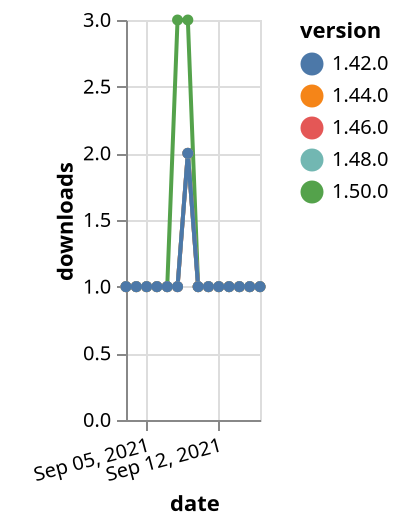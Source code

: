 {"$schema": "https://vega.github.io/schema/vega-lite/v5.json", "description": "A simple bar chart with embedded data.", "data": {"values": [{"date": "2021-09-03", "total": 183, "delta": 1, "version": "1.50.0"}, {"date": "2021-09-04", "total": 184, "delta": 1, "version": "1.50.0"}, {"date": "2021-09-05", "total": 185, "delta": 1, "version": "1.50.0"}, {"date": "2021-09-06", "total": 186, "delta": 1, "version": "1.50.0"}, {"date": "2021-09-07", "total": 187, "delta": 1, "version": "1.50.0"}, {"date": "2021-09-08", "total": 190, "delta": 3, "version": "1.50.0"}, {"date": "2021-09-09", "total": 193, "delta": 3, "version": "1.50.0"}, {"date": "2021-09-10", "total": 194, "delta": 1, "version": "1.50.0"}, {"date": "2021-09-11", "total": 195, "delta": 1, "version": "1.50.0"}, {"date": "2021-09-12", "total": 196, "delta": 1, "version": "1.50.0"}, {"date": "2021-09-13", "total": 197, "delta": 1, "version": "1.50.0"}, {"date": "2021-09-14", "total": 198, "delta": 1, "version": "1.50.0"}, {"date": "2021-09-15", "total": 199, "delta": 1, "version": "1.50.0"}, {"date": "2021-09-16", "total": 200, "delta": 1, "version": "1.50.0"}, {"date": "2021-09-03", "total": 189, "delta": 1, "version": "1.44.0"}, {"date": "2021-09-04", "total": 190, "delta": 1, "version": "1.44.0"}, {"date": "2021-09-05", "total": 191, "delta": 1, "version": "1.44.0"}, {"date": "2021-09-06", "total": 192, "delta": 1, "version": "1.44.0"}, {"date": "2021-09-07", "total": 193, "delta": 1, "version": "1.44.0"}, {"date": "2021-09-08", "total": 194, "delta": 1, "version": "1.44.0"}, {"date": "2021-09-09", "total": 196, "delta": 2, "version": "1.44.0"}, {"date": "2021-09-10", "total": 197, "delta": 1, "version": "1.44.0"}, {"date": "2021-09-11", "total": 198, "delta": 1, "version": "1.44.0"}, {"date": "2021-09-12", "total": 199, "delta": 1, "version": "1.44.0"}, {"date": "2021-09-13", "total": 200, "delta": 1, "version": "1.44.0"}, {"date": "2021-09-14", "total": 201, "delta": 1, "version": "1.44.0"}, {"date": "2021-09-15", "total": 202, "delta": 1, "version": "1.44.0"}, {"date": "2021-09-16", "total": 203, "delta": 1, "version": "1.44.0"}, {"date": "2021-09-03", "total": 184, "delta": 1, "version": "1.46.0"}, {"date": "2021-09-04", "total": 185, "delta": 1, "version": "1.46.0"}, {"date": "2021-09-05", "total": 186, "delta": 1, "version": "1.46.0"}, {"date": "2021-09-06", "total": 187, "delta": 1, "version": "1.46.0"}, {"date": "2021-09-07", "total": 188, "delta": 1, "version": "1.46.0"}, {"date": "2021-09-08", "total": 189, "delta": 1, "version": "1.46.0"}, {"date": "2021-09-09", "total": 191, "delta": 2, "version": "1.46.0"}, {"date": "2021-09-10", "total": 192, "delta": 1, "version": "1.46.0"}, {"date": "2021-09-11", "total": 193, "delta": 1, "version": "1.46.0"}, {"date": "2021-09-12", "total": 194, "delta": 1, "version": "1.46.0"}, {"date": "2021-09-13", "total": 195, "delta": 1, "version": "1.46.0"}, {"date": "2021-09-14", "total": 196, "delta": 1, "version": "1.46.0"}, {"date": "2021-09-15", "total": 197, "delta": 1, "version": "1.46.0"}, {"date": "2021-09-16", "total": 198, "delta": 1, "version": "1.46.0"}, {"date": "2021-09-03", "total": 162, "delta": 1, "version": "1.48.0"}, {"date": "2021-09-04", "total": 163, "delta": 1, "version": "1.48.0"}, {"date": "2021-09-05", "total": 164, "delta": 1, "version": "1.48.0"}, {"date": "2021-09-06", "total": 165, "delta": 1, "version": "1.48.0"}, {"date": "2021-09-07", "total": 166, "delta": 1, "version": "1.48.0"}, {"date": "2021-09-08", "total": 167, "delta": 1, "version": "1.48.0"}, {"date": "2021-09-09", "total": 169, "delta": 2, "version": "1.48.0"}, {"date": "2021-09-10", "total": 170, "delta": 1, "version": "1.48.0"}, {"date": "2021-09-11", "total": 171, "delta": 1, "version": "1.48.0"}, {"date": "2021-09-12", "total": 172, "delta": 1, "version": "1.48.0"}, {"date": "2021-09-13", "total": 173, "delta": 1, "version": "1.48.0"}, {"date": "2021-09-14", "total": 174, "delta": 1, "version": "1.48.0"}, {"date": "2021-09-15", "total": 175, "delta": 1, "version": "1.48.0"}, {"date": "2021-09-16", "total": 176, "delta": 1, "version": "1.48.0"}, {"date": "2021-09-03", "total": 241, "delta": 1, "version": "1.42.0"}, {"date": "2021-09-04", "total": 242, "delta": 1, "version": "1.42.0"}, {"date": "2021-09-05", "total": 243, "delta": 1, "version": "1.42.0"}, {"date": "2021-09-06", "total": 244, "delta": 1, "version": "1.42.0"}, {"date": "2021-09-07", "total": 245, "delta": 1, "version": "1.42.0"}, {"date": "2021-09-08", "total": 246, "delta": 1, "version": "1.42.0"}, {"date": "2021-09-09", "total": 248, "delta": 2, "version": "1.42.0"}, {"date": "2021-09-10", "total": 249, "delta": 1, "version": "1.42.0"}, {"date": "2021-09-11", "total": 250, "delta": 1, "version": "1.42.0"}, {"date": "2021-09-12", "total": 251, "delta": 1, "version": "1.42.0"}, {"date": "2021-09-13", "total": 252, "delta": 1, "version": "1.42.0"}, {"date": "2021-09-14", "total": 253, "delta": 1, "version": "1.42.0"}, {"date": "2021-09-15", "total": 254, "delta": 1, "version": "1.42.0"}, {"date": "2021-09-16", "total": 255, "delta": 1, "version": "1.42.0"}]}, "width": "container", "mark": {"type": "line", "point": {"filled": true}}, "encoding": {"x": {"field": "date", "type": "temporal", "timeUnit": "yearmonthdate", "title": "date", "axis": {"labelAngle": -15}}, "y": {"field": "delta", "type": "quantitative", "title": "downloads"}, "color": {"field": "version", "type": "nominal"}, "tooltip": {"field": "delta"}}}